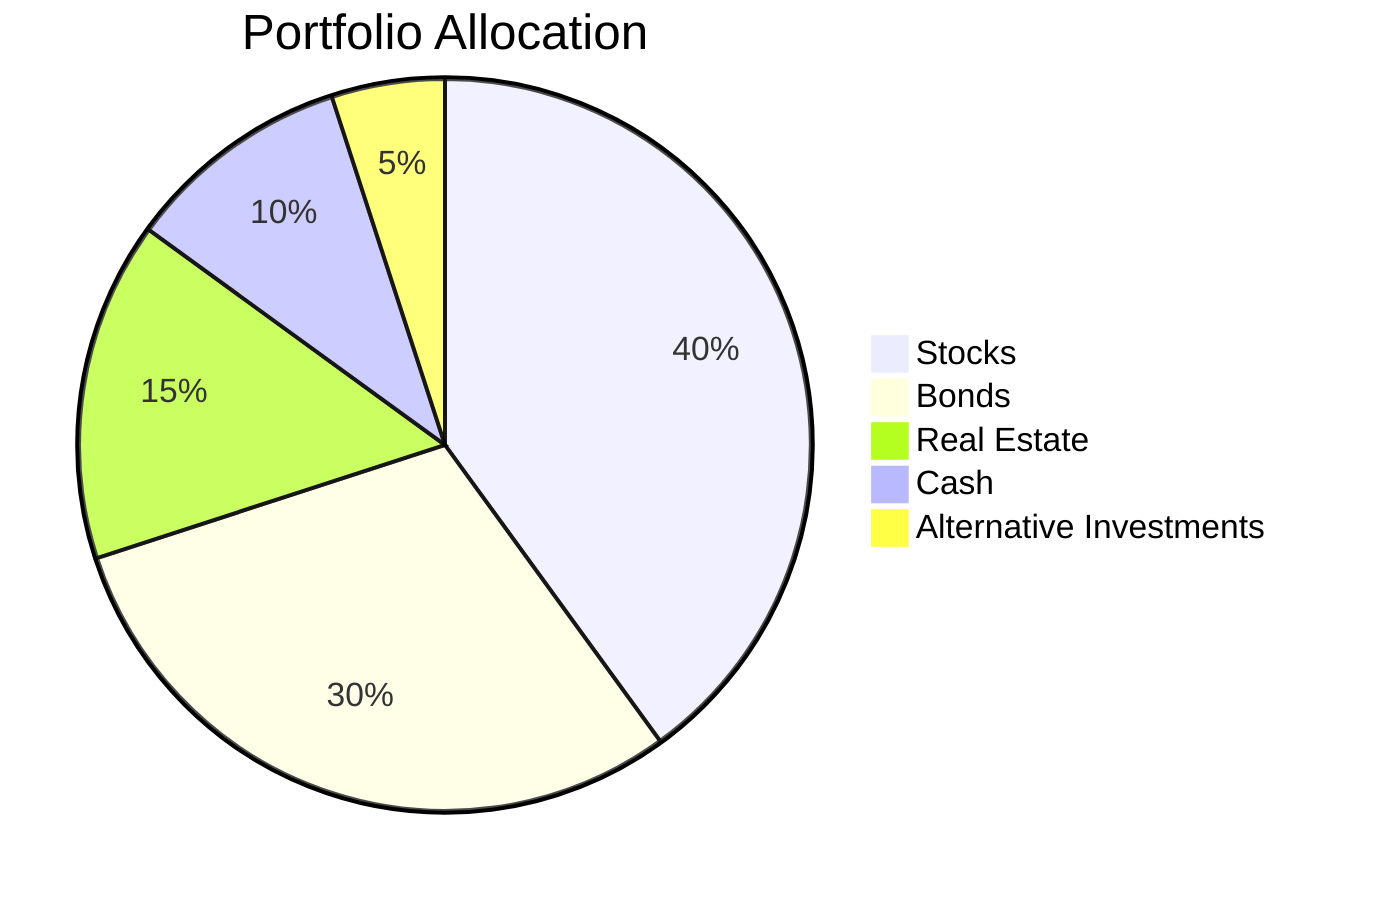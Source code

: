 pie title Portfolio Allocation
    "Stocks" : 40
    "Bonds" : 30
    "Real Estate" : 15
    "Cash" : 10
    "Alternative Investments" : 5